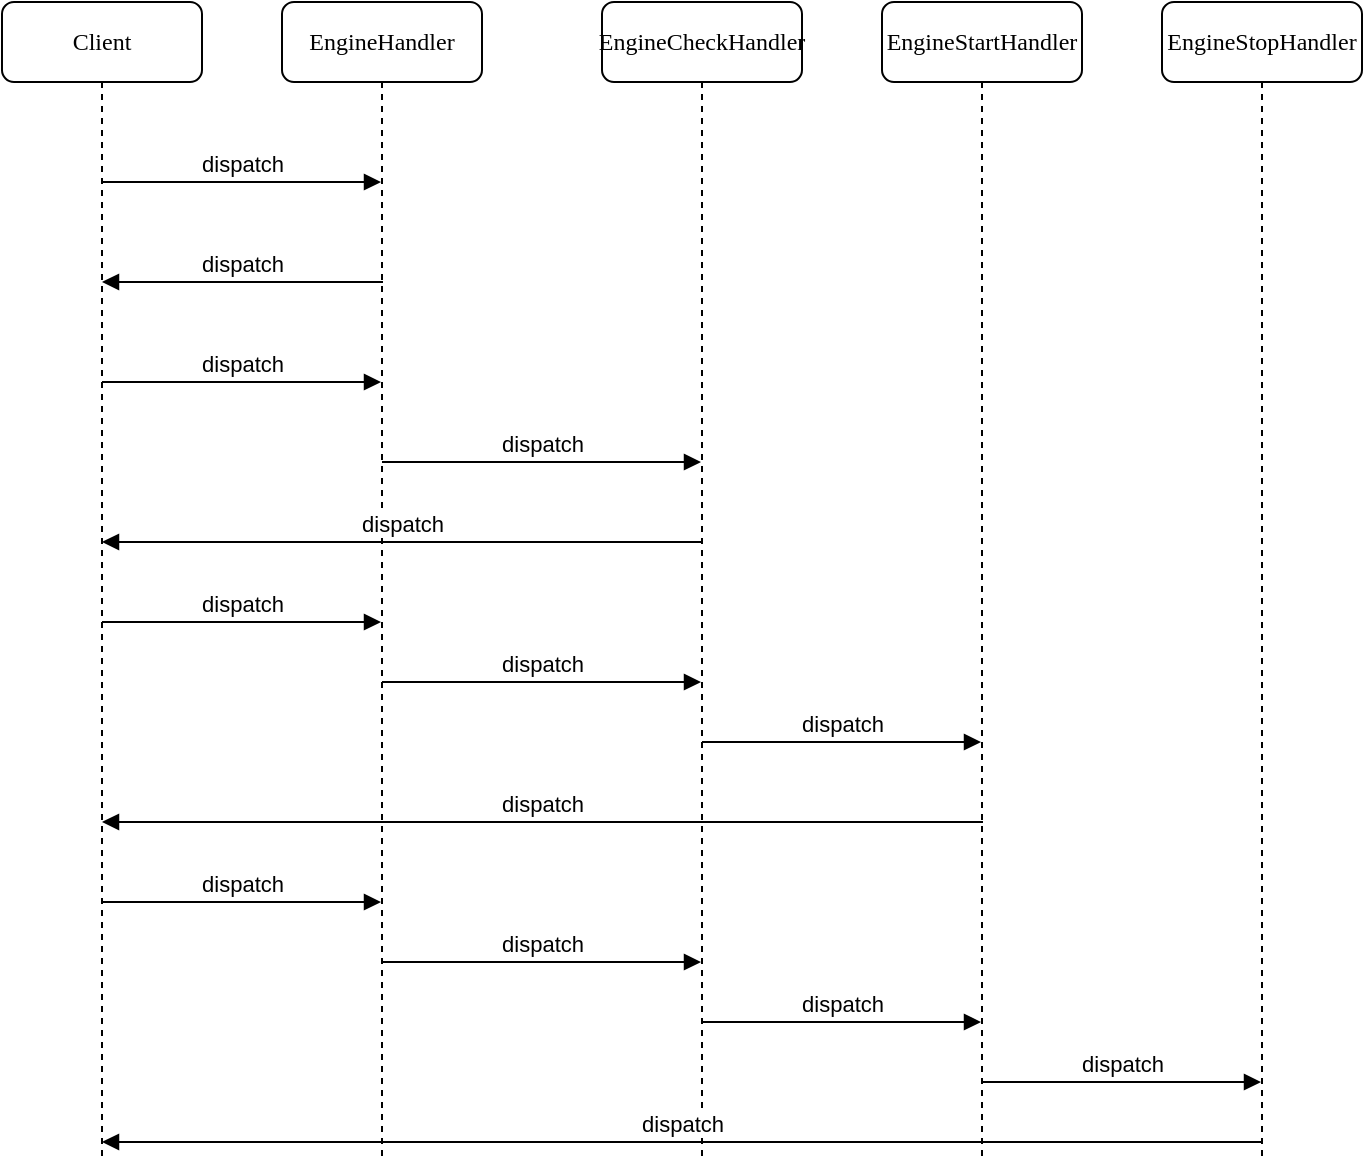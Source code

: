 <mxfile version="22.1.11" type="github">
  <diagram name="Page-1" id="13e1069c-82ec-6db2-03f1-153e76fe0fe0">
    <mxGraphModel dx="1290" dy="565" grid="1" gridSize="10" guides="1" tooltips="1" connect="1" arrows="1" fold="1" page="1" pageScale="1" pageWidth="1100" pageHeight="850" background="none" math="0" shadow="0">
      <root>
        <mxCell id="0" />
        <mxCell id="1" parent="0" />
        <mxCell id="7baba1c4bc27f4b0-2" value="EngineHandler" style="shape=umlLifeline;perimeter=lifelinePerimeter;whiteSpace=wrap;html=1;container=1;collapsible=0;recursiveResize=0;outlineConnect=0;rounded=1;shadow=0;comic=0;labelBackgroundColor=none;strokeWidth=1;fontFamily=Verdana;fontSize=12;align=center;" parent="1" vertex="1">
          <mxGeometry x="240" y="80" width="100" height="580" as="geometry" />
        </mxCell>
        <mxCell id="3qOVFHLfC9QSix5wXeAv-2" value="dispatch" style="html=1;verticalAlign=bottom;endArrow=block;curved=0;rounded=0;" edge="1" parent="7baba1c4bc27f4b0-2" target="7baba1c4bc27f4b0-8">
          <mxGeometry width="80" relative="1" as="geometry">
            <mxPoint x="50.5" y="140" as="sourcePoint" />
            <mxPoint x="-10" y="140" as="targetPoint" />
          </mxGeometry>
        </mxCell>
        <mxCell id="7baba1c4bc27f4b0-3" value="EngineCheckHandler" style="shape=umlLifeline;perimeter=lifelinePerimeter;whiteSpace=wrap;html=1;container=1;collapsible=0;recursiveResize=0;outlineConnect=0;rounded=1;shadow=0;comic=0;labelBackgroundColor=none;strokeWidth=1;fontFamily=Verdana;fontSize=12;align=center;" parent="1" vertex="1">
          <mxGeometry x="400" y="80" width="100" height="580" as="geometry" />
        </mxCell>
        <mxCell id="3qOVFHLfC9QSix5wXeAv-5" value="dispatch" style="html=1;verticalAlign=bottom;endArrow=block;curved=0;rounded=0;" edge="1" parent="7baba1c4bc27f4b0-3" target="7baba1c4bc27f4b0-8">
          <mxGeometry width="80" relative="1" as="geometry">
            <mxPoint x="50.5" y="270" as="sourcePoint" />
            <mxPoint x="-10" y="270" as="targetPoint" />
          </mxGeometry>
        </mxCell>
        <mxCell id="3qOVFHLfC9QSix5wXeAv-12" value="dispatch" style="html=1;verticalAlign=bottom;endArrow=block;curved=0;rounded=0;" edge="1" parent="7baba1c4bc27f4b0-3" target="7baba1c4bc27f4b0-4">
          <mxGeometry width="80" relative="1" as="geometry">
            <mxPoint x="50" y="510" as="sourcePoint" />
            <mxPoint x="130" y="510" as="targetPoint" />
          </mxGeometry>
        </mxCell>
        <mxCell id="7baba1c4bc27f4b0-4" value="EngineStartHandler" style="shape=umlLifeline;perimeter=lifelinePerimeter;whiteSpace=wrap;html=1;container=1;collapsible=0;recursiveResize=0;outlineConnect=0;rounded=1;shadow=0;comic=0;labelBackgroundColor=none;strokeWidth=1;fontFamily=Verdana;fontSize=12;align=center;" parent="1" vertex="1">
          <mxGeometry x="540" y="80" width="100" height="580" as="geometry" />
        </mxCell>
        <mxCell id="3qOVFHLfC9QSix5wXeAv-9" value="dispatch" style="html=1;verticalAlign=bottom;endArrow=block;curved=0;rounded=0;" edge="1" parent="7baba1c4bc27f4b0-4" target="7baba1c4bc27f4b0-8">
          <mxGeometry width="80" relative="1" as="geometry">
            <mxPoint x="50.5" y="410" as="sourcePoint" />
            <mxPoint x="-230.5" y="410" as="targetPoint" />
          </mxGeometry>
        </mxCell>
        <mxCell id="7baba1c4bc27f4b0-5" value="EngineStopHandler" style="shape=umlLifeline;perimeter=lifelinePerimeter;whiteSpace=wrap;html=1;container=1;collapsible=0;recursiveResize=0;outlineConnect=0;rounded=1;shadow=0;comic=0;labelBackgroundColor=none;strokeWidth=1;fontFamily=Verdana;fontSize=12;align=center;" parent="1" vertex="1">
          <mxGeometry x="680" y="80" width="100" height="580" as="geometry" />
        </mxCell>
        <mxCell id="3qOVFHLfC9QSix5wXeAv-14" value="dispatch" style="html=1;verticalAlign=bottom;endArrow=block;curved=0;rounded=0;" edge="1" parent="7baba1c4bc27f4b0-5" target="7baba1c4bc27f4b0-8">
          <mxGeometry width="80" relative="1" as="geometry">
            <mxPoint x="50.5" y="570" as="sourcePoint" />
            <mxPoint x="-10" y="570" as="targetPoint" />
          </mxGeometry>
        </mxCell>
        <mxCell id="7baba1c4bc27f4b0-8" value="Client" style="shape=umlLifeline;perimeter=lifelinePerimeter;whiteSpace=wrap;html=1;container=1;collapsible=0;recursiveResize=0;outlineConnect=0;rounded=1;shadow=0;comic=0;labelBackgroundColor=none;strokeWidth=1;fontFamily=Verdana;fontSize=12;align=center;" parent="1" vertex="1">
          <mxGeometry x="100" y="80" width="100" height="580" as="geometry" />
        </mxCell>
        <mxCell id="3qOVFHLfC9QSix5wXeAv-1" value="dispatch" style="html=1;verticalAlign=bottom;endArrow=block;curved=0;rounded=0;" edge="1" parent="1" target="7baba1c4bc27f4b0-2">
          <mxGeometry width="80" relative="1" as="geometry">
            <mxPoint x="150" y="170" as="sourcePoint" />
            <mxPoint x="230" y="170" as="targetPoint" />
          </mxGeometry>
        </mxCell>
        <mxCell id="3qOVFHLfC9QSix5wXeAv-3" value="dispatch" style="html=1;verticalAlign=bottom;endArrow=block;curved=0;rounded=0;" edge="1" parent="1" target="7baba1c4bc27f4b0-2">
          <mxGeometry width="80" relative="1" as="geometry">
            <mxPoint x="150" y="270" as="sourcePoint" />
            <mxPoint x="230" y="270" as="targetPoint" />
          </mxGeometry>
        </mxCell>
        <mxCell id="3qOVFHLfC9QSix5wXeAv-4" value="dispatch" style="html=1;verticalAlign=bottom;endArrow=block;curved=0;rounded=0;" edge="1" parent="1" target="7baba1c4bc27f4b0-3">
          <mxGeometry width="80" relative="1" as="geometry">
            <mxPoint x="290" y="310" as="sourcePoint" />
            <mxPoint x="370" y="310" as="targetPoint" />
          </mxGeometry>
        </mxCell>
        <mxCell id="3qOVFHLfC9QSix5wXeAv-6" value="dispatch" style="html=1;verticalAlign=bottom;endArrow=block;curved=0;rounded=0;" edge="1" parent="1" target="7baba1c4bc27f4b0-2">
          <mxGeometry width="80" relative="1" as="geometry">
            <mxPoint x="150" y="390" as="sourcePoint" />
            <mxPoint x="230" y="390" as="targetPoint" />
          </mxGeometry>
        </mxCell>
        <mxCell id="3qOVFHLfC9QSix5wXeAv-7" value="dispatch" style="html=1;verticalAlign=bottom;endArrow=block;curved=0;rounded=0;" edge="1" parent="1" target="7baba1c4bc27f4b0-3">
          <mxGeometry width="80" relative="1" as="geometry">
            <mxPoint x="290" y="420" as="sourcePoint" />
            <mxPoint x="370" y="420" as="targetPoint" />
          </mxGeometry>
        </mxCell>
        <mxCell id="3qOVFHLfC9QSix5wXeAv-8" value="dispatch" style="html=1;verticalAlign=bottom;endArrow=block;curved=0;rounded=0;" edge="1" parent="1" target="7baba1c4bc27f4b0-4">
          <mxGeometry width="80" relative="1" as="geometry">
            <mxPoint x="450" y="450" as="sourcePoint" />
            <mxPoint x="530" y="450" as="targetPoint" />
          </mxGeometry>
        </mxCell>
        <mxCell id="3qOVFHLfC9QSix5wXeAv-10" value="dispatch" style="html=1;verticalAlign=bottom;endArrow=block;curved=0;rounded=0;" edge="1" parent="1" target="7baba1c4bc27f4b0-2">
          <mxGeometry width="80" relative="1" as="geometry">
            <mxPoint x="150" y="530" as="sourcePoint" />
            <mxPoint x="230" y="530" as="targetPoint" />
          </mxGeometry>
        </mxCell>
        <mxCell id="3qOVFHLfC9QSix5wXeAv-11" value="dispatch" style="html=1;verticalAlign=bottom;endArrow=block;curved=0;rounded=0;" edge="1" parent="1" target="7baba1c4bc27f4b0-3">
          <mxGeometry width="80" relative="1" as="geometry">
            <mxPoint x="290" y="560" as="sourcePoint" />
            <mxPoint x="370" y="560" as="targetPoint" />
          </mxGeometry>
        </mxCell>
        <mxCell id="3qOVFHLfC9QSix5wXeAv-13" value="dispatch" style="html=1;verticalAlign=bottom;endArrow=block;curved=0;rounded=0;" edge="1" parent="1" target="7baba1c4bc27f4b0-5">
          <mxGeometry width="80" relative="1" as="geometry">
            <mxPoint x="590" y="620" as="sourcePoint" />
            <mxPoint x="670" y="620" as="targetPoint" />
          </mxGeometry>
        </mxCell>
      </root>
    </mxGraphModel>
  </diagram>
</mxfile>
